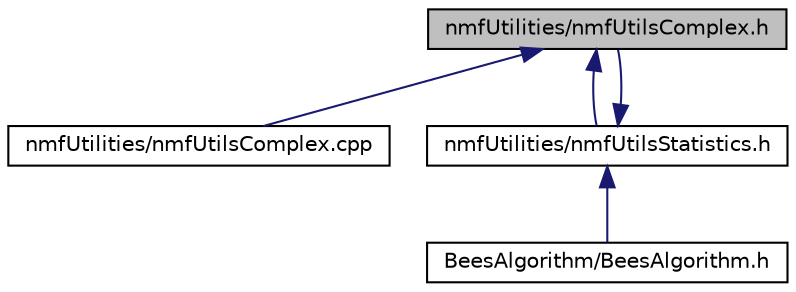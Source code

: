 digraph "nmfUtilities/nmfUtilsComplex.h"
{
 // LATEX_PDF_SIZE
  edge [fontname="Helvetica",fontsize="10",labelfontname="Helvetica",labelfontsize="10"];
  node [fontname="Helvetica",fontsize="10",shape=record];
  Node1 [label="nmfUtilities/nmfUtilsComplex.h",height=0.2,width=0.4,color="black", fillcolor="grey75", style="filled", fontcolor="black",tooltip="These routines were originally from Complex2.bas."];
  Node1 -> Node2 [dir="back",color="midnightblue",fontsize="10",style="solid",fontname="Helvetica"];
  Node2 [label="nmfUtilities/nmfUtilsComplex.cpp",height=0.2,width=0.4,color="black", fillcolor="white", style="filled",URL="$nmf_utils_complex_8cpp.html",tooltip="These routines were originally from Complex2.bas."];
  Node1 -> Node3 [dir="back",color="midnightblue",fontsize="10",style="solid",fontname="Helvetica"];
  Node3 [label="nmfUtilities/nmfUtilsStatistics.h",height=0.2,width=0.4,color="black", fillcolor="white", style="filled",URL="$nmf_utils_statistics_8h.html",tooltip="This header file defines multi-species statistical utility functions."];
  Node3 -> Node4 [dir="back",color="midnightblue",fontsize="10",style="solid",fontname="Helvetica"];
  Node4 [label="BeesAlgorithm/BeesAlgorithm.h",height=0.2,width=0.4,color="black", fillcolor="white", style="filled",URL="$_bees_algorithm_8h_source.html",tooltip=" "];
  Node3 -> Node1 [dir="back",color="midnightblue",fontsize="10",style="solid",fontname="Helvetica"];
}
